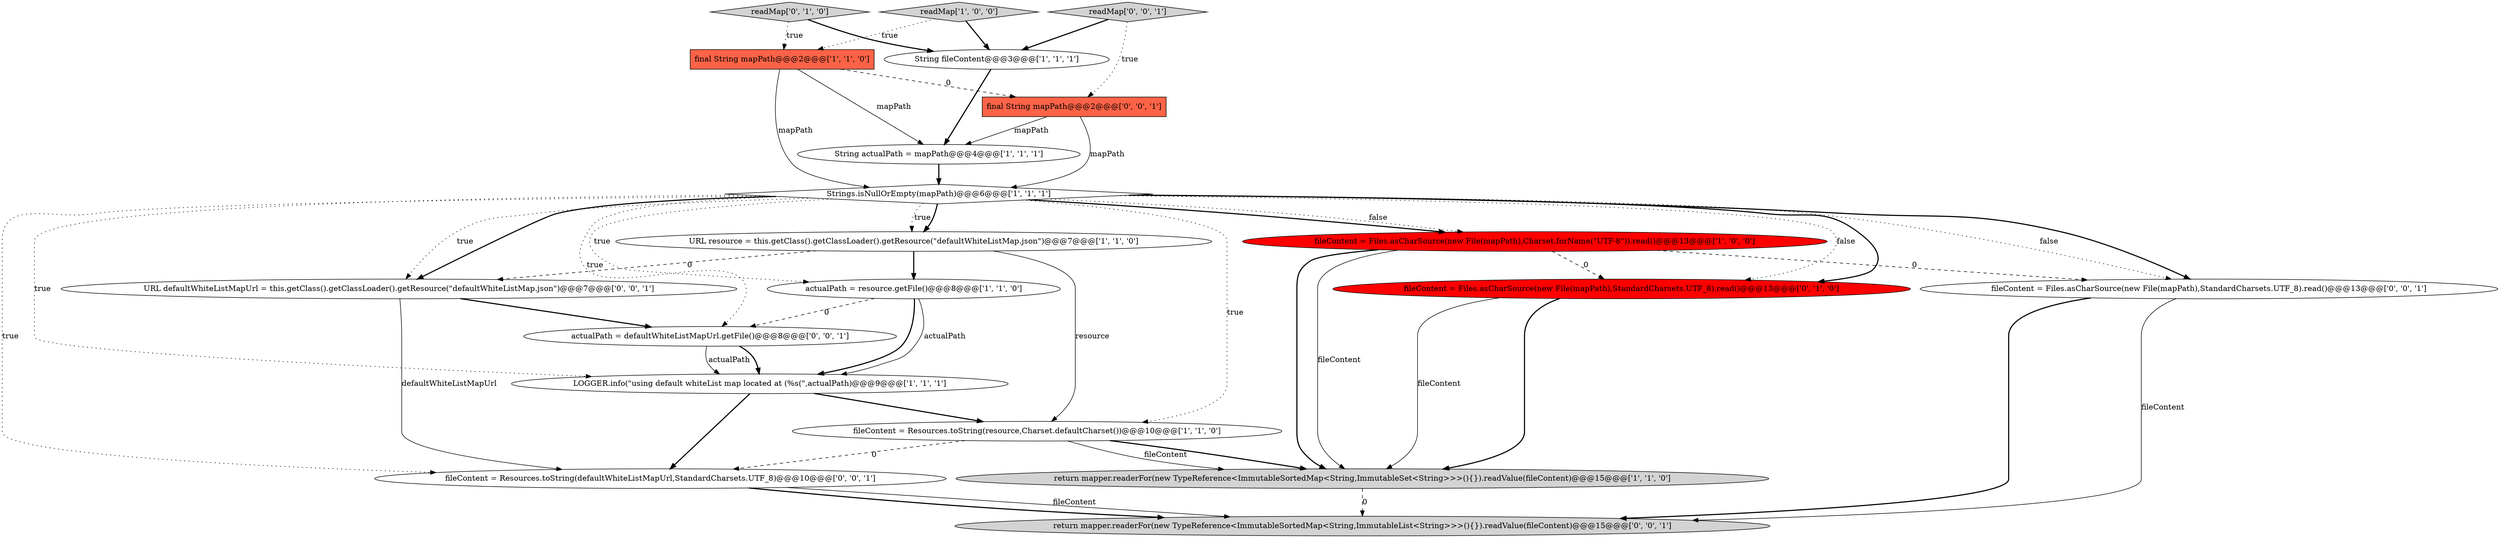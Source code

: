 digraph {
12 [style = filled, label = "readMap['0', '1', '0']", fillcolor = lightgray, shape = diamond image = "AAA0AAABBB2BBB"];
5 [style = filled, label = "fileContent = Resources.toString(resource,Charset.defaultCharset())@@@10@@@['1', '1', '0']", fillcolor = white, shape = ellipse image = "AAA0AAABBB1BBB"];
7 [style = filled, label = "return mapper.readerFor(new TypeReference<ImmutableSortedMap<String,ImmutableSet<String>>>(){}).readValue(fileContent)@@@15@@@['1', '1', '0']", fillcolor = lightgray, shape = ellipse image = "AAA0AAABBB1BBB"];
13 [style = filled, label = "readMap['0', '0', '1']", fillcolor = lightgray, shape = diamond image = "AAA0AAABBB3BBB"];
1 [style = filled, label = "String actualPath = mapPath@@@4@@@['1', '1', '1']", fillcolor = white, shape = ellipse image = "AAA0AAABBB1BBB"];
4 [style = filled, label = "actualPath = resource.getFile()@@@8@@@['1', '1', '0']", fillcolor = white, shape = ellipse image = "AAA0AAABBB1BBB"];
14 [style = filled, label = "URL defaultWhiteListMapUrl = this.getClass().getClassLoader().getResource(\"defaultWhiteListMap.json\")@@@7@@@['0', '0', '1']", fillcolor = white, shape = ellipse image = "AAA0AAABBB3BBB"];
18 [style = filled, label = "fileContent = Resources.toString(defaultWhiteListMapUrl,StandardCharsets.UTF_8)@@@10@@@['0', '0', '1']", fillcolor = white, shape = ellipse image = "AAA0AAABBB3BBB"];
19 [style = filled, label = "final String mapPath@@@2@@@['0', '0', '1']", fillcolor = tomato, shape = box image = "AAA0AAABBB3BBB"];
11 [style = filled, label = "fileContent = Files.asCharSource(new File(mapPath),StandardCharsets.UTF_8).read()@@@13@@@['0', '1', '0']", fillcolor = red, shape = ellipse image = "AAA1AAABBB2BBB"];
16 [style = filled, label = "fileContent = Files.asCharSource(new File(mapPath),StandardCharsets.UTF_8).read()@@@13@@@['0', '0', '1']", fillcolor = white, shape = ellipse image = "AAA0AAABBB3BBB"];
15 [style = filled, label = "actualPath = defaultWhiteListMapUrl.getFile()@@@8@@@['0', '0', '1']", fillcolor = white, shape = ellipse image = "AAA0AAABBB3BBB"];
17 [style = filled, label = "return mapper.readerFor(new TypeReference<ImmutableSortedMap<String,ImmutableList<String>>>(){}).readValue(fileContent)@@@15@@@['0', '0', '1']", fillcolor = lightgray, shape = ellipse image = "AAA0AAABBB3BBB"];
0 [style = filled, label = "URL resource = this.getClass().getClassLoader().getResource(\"defaultWhiteListMap.json\")@@@7@@@['1', '1', '0']", fillcolor = white, shape = ellipse image = "AAA0AAABBB1BBB"];
8 [style = filled, label = "String fileContent@@@3@@@['1', '1', '1']", fillcolor = white, shape = ellipse image = "AAA0AAABBB1BBB"];
9 [style = filled, label = "fileContent = Files.asCharSource(new File(mapPath),Charset.forName(\"UTF-8\")).read()@@@13@@@['1', '0', '0']", fillcolor = red, shape = ellipse image = "AAA1AAABBB1BBB"];
10 [style = filled, label = "readMap['1', '0', '0']", fillcolor = lightgray, shape = diamond image = "AAA0AAABBB1BBB"];
6 [style = filled, label = "final String mapPath@@@2@@@['1', '1', '0']", fillcolor = tomato, shape = box image = "AAA0AAABBB1BBB"];
3 [style = filled, label = "LOGGER.info(\"using default whiteList map located at (%s(\",actualPath)@@@9@@@['1', '1', '1']", fillcolor = white, shape = ellipse image = "AAA0AAABBB1BBB"];
2 [style = filled, label = "Strings.isNullOrEmpty(mapPath)@@@6@@@['1', '1', '1']", fillcolor = white, shape = diamond image = "AAA0AAABBB1BBB"];
2->3 [style = dotted, label="true"];
18->17 [style = solid, label="fileContent"];
4->3 [style = bold, label=""];
10->6 [style = dotted, label="true"];
9->16 [style = dashed, label="0"];
2->0 [style = dotted, label="true"];
11->7 [style = solid, label="fileContent"];
7->17 [style = dashed, label="0"];
2->15 [style = dotted, label="true"];
18->17 [style = bold, label=""];
13->19 [style = dotted, label="true"];
5->7 [style = solid, label="fileContent"];
0->5 [style = solid, label="resource"];
2->9 [style = bold, label=""];
16->17 [style = bold, label=""];
9->7 [style = bold, label=""];
15->3 [style = bold, label=""];
2->18 [style = dotted, label="true"];
5->18 [style = dashed, label="0"];
2->16 [style = dotted, label="false"];
19->1 [style = solid, label="mapPath"];
2->9 [style = dotted, label="false"];
3->18 [style = bold, label=""];
0->14 [style = dashed, label="0"];
8->1 [style = bold, label=""];
4->3 [style = solid, label="actualPath"];
6->2 [style = solid, label="mapPath"];
2->0 [style = bold, label=""];
3->5 [style = bold, label=""];
10->8 [style = bold, label=""];
19->2 [style = solid, label="mapPath"];
12->6 [style = dotted, label="true"];
0->4 [style = bold, label=""];
12->8 [style = bold, label=""];
4->15 [style = dashed, label="0"];
15->3 [style = solid, label="actualPath"];
2->14 [style = bold, label=""];
2->4 [style = dotted, label="true"];
6->19 [style = dashed, label="0"];
9->11 [style = dashed, label="0"];
5->7 [style = bold, label=""];
2->14 [style = dotted, label="true"];
9->7 [style = solid, label="fileContent"];
1->2 [style = bold, label=""];
14->15 [style = bold, label=""];
16->17 [style = solid, label="fileContent"];
2->11 [style = dotted, label="false"];
13->8 [style = bold, label=""];
2->5 [style = dotted, label="true"];
2->11 [style = bold, label=""];
6->1 [style = solid, label="mapPath"];
11->7 [style = bold, label=""];
14->18 [style = solid, label="defaultWhiteListMapUrl"];
2->16 [style = bold, label=""];
}
